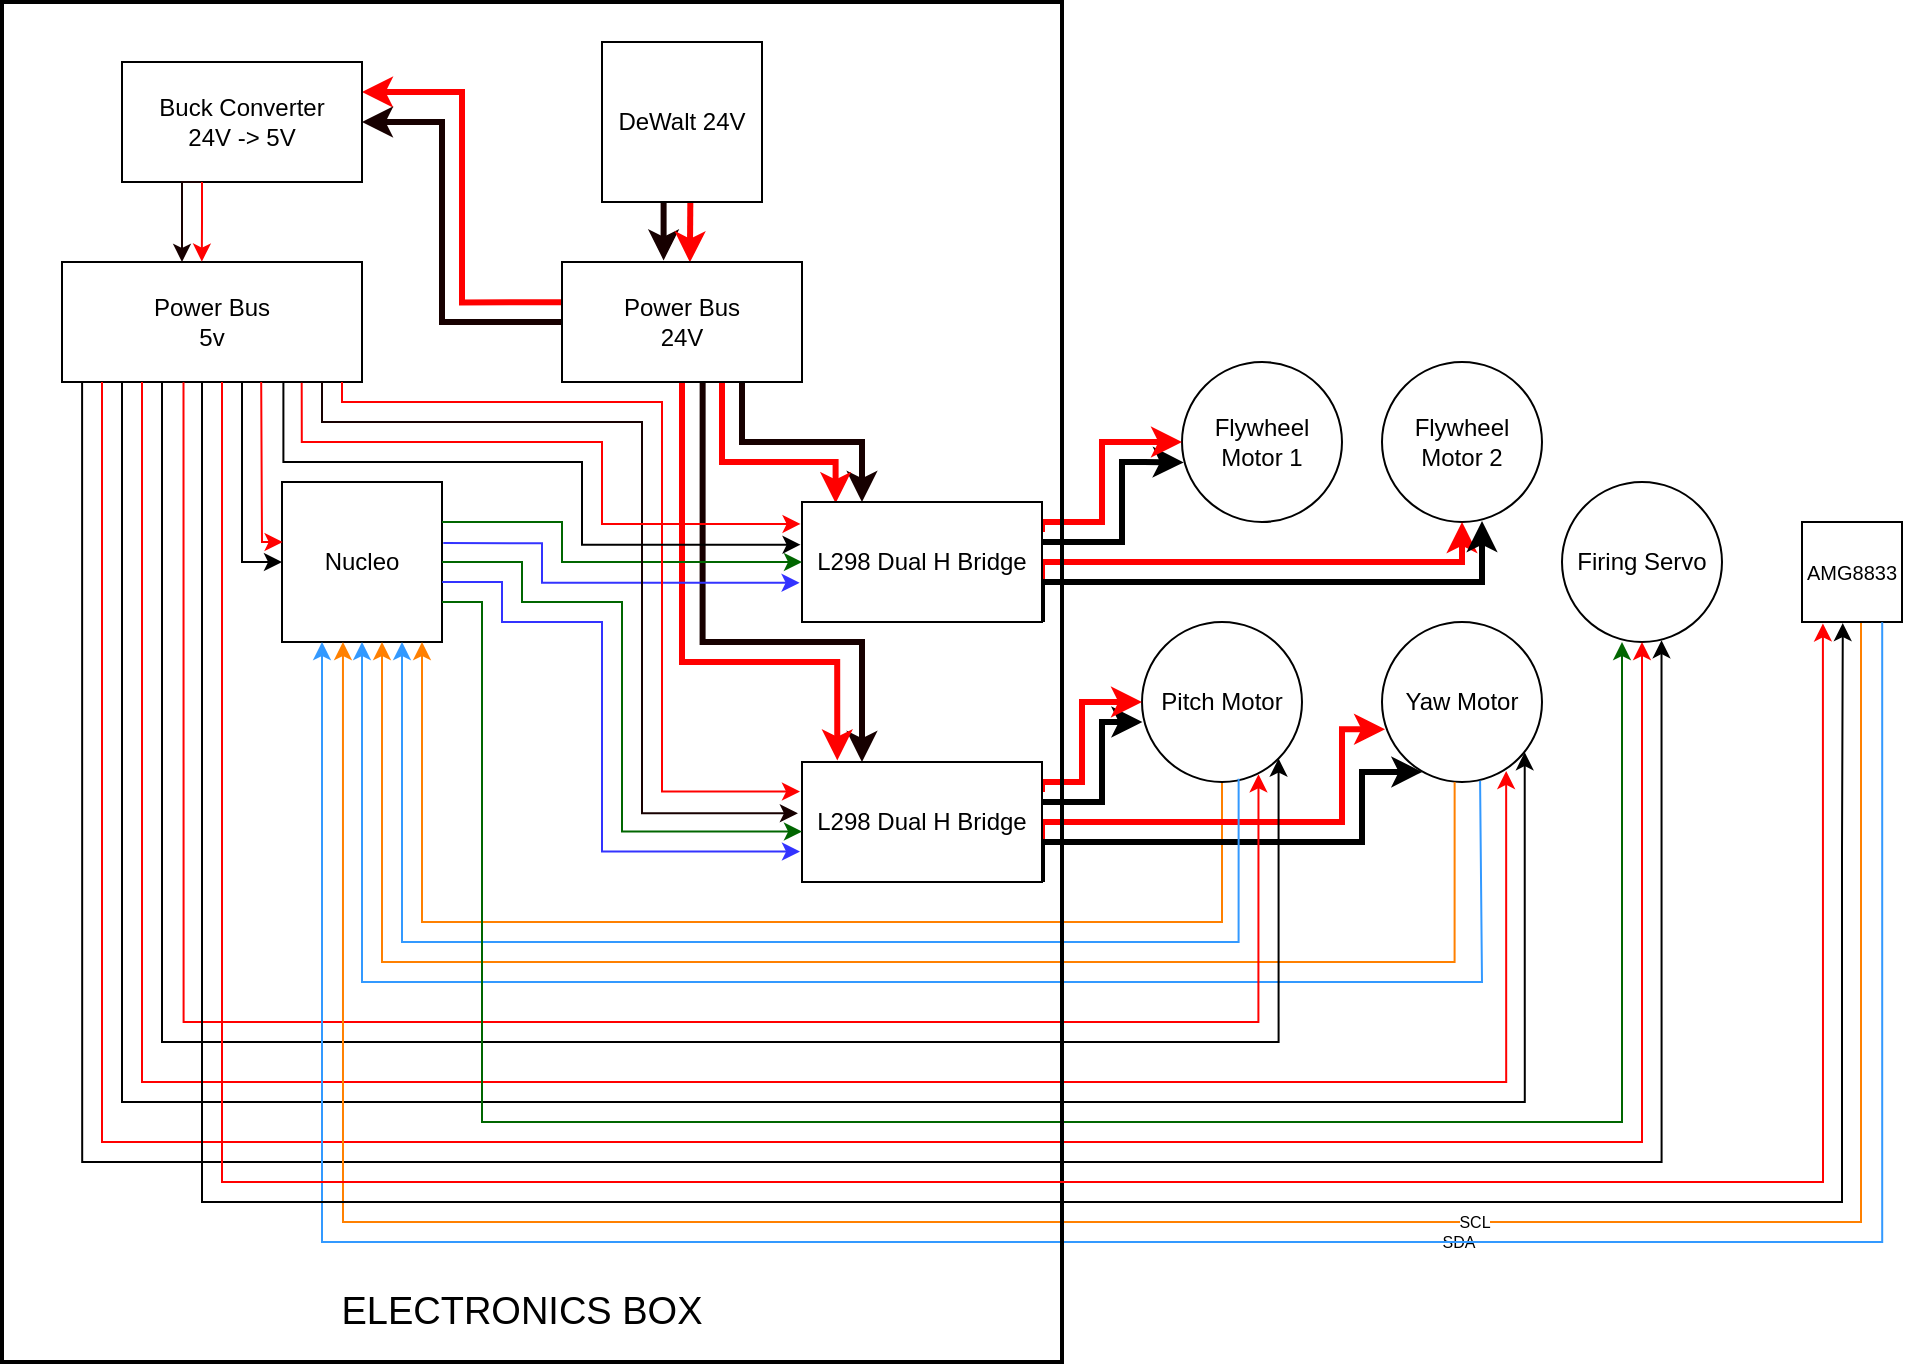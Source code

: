 <mxfile version="20.8.22" type="device"><diagram name="Page-1" id="uXaxqW4HOE2oMU9-lINy"><mxGraphModel dx="1105" dy="587" grid="1" gridSize="10" guides="1" tooltips="1" connect="1" arrows="1" fold="1" page="1" pageScale="1" pageWidth="850" pageHeight="1100" math="0" shadow="0"><root><mxCell id="0"/><mxCell id="1" parent="0"/><mxCell id="RrbfduLcH5w2fyjasYTY-1" value="Nucleo" style="whiteSpace=wrap;html=1;aspect=fixed;" parent="1" vertex="1"><mxGeometry x="980" y="560" width="80" height="80" as="geometry"/></mxCell><mxCell id="RrbfduLcH5w2fyjasYTY-28" style="edgeStyle=orthogonalEdgeStyle;rounded=0;orthogonalLoop=1;jettySize=auto;html=1;exitX=0.385;exitY=1.003;exitDx=0;exitDy=0;entryX=0.425;entryY=-0.013;entryDx=0;entryDy=0;entryPerimeter=0;strokeColor=#170000;exitPerimeter=0;strokeWidth=3;" parent="1" source="RrbfduLcH5w2fyjasYTY-2" target="RrbfduLcH5w2fyjasYTY-3" edge="1"><mxGeometry relative="1" as="geometry"><Array as="points"><mxPoint x="1171" y="449"/></Array></mxGeometry></mxCell><mxCell id="RrbfduLcH5w2fyjasYTY-29" style="edgeStyle=orthogonalEdgeStyle;rounded=0;orthogonalLoop=1;jettySize=auto;html=1;exitX=0.552;exitY=1.002;exitDx=0;exitDy=0;entryX=0.533;entryY=0.003;entryDx=0;entryDy=0;strokeColor=#ff0000;entryPerimeter=0;exitPerimeter=0;strokeWidth=3;" parent="1" source="RrbfduLcH5w2fyjasYTY-2" target="RrbfduLcH5w2fyjasYTY-3" edge="1"><mxGeometry relative="1" as="geometry"/></mxCell><mxCell id="RrbfduLcH5w2fyjasYTY-2" value="DeWalt 24V" style="whiteSpace=wrap;html=1;aspect=fixed;" parent="1" vertex="1"><mxGeometry x="1140" y="340" width="80" height="80" as="geometry"/></mxCell><mxCell id="RrbfduLcH5w2fyjasYTY-26" style="edgeStyle=orthogonalEdgeStyle;rounded=0;orthogonalLoop=1;jettySize=auto;html=1;exitX=-0.003;exitY=0.336;exitDx=0;exitDy=0;strokeColor=#FF0000;entryX=1;entryY=0.25;entryDx=0;entryDy=0;strokeWidth=3;exitPerimeter=0;" parent="1" source="RrbfduLcH5w2fyjasYTY-3" target="RrbfduLcH5w2fyjasYTY-56" edge="1"><mxGeometry relative="1" as="geometry"><mxPoint x="1090" y="465.19" as="targetPoint"/><Array as="points"><mxPoint x="1070" y="470"/><mxPoint x="1070" y="365"/></Array></mxGeometry></mxCell><mxCell id="RrbfduLcH5w2fyjasYTY-27" style="edgeStyle=orthogonalEdgeStyle;rounded=0;orthogonalLoop=1;jettySize=auto;html=1;exitX=0;exitY=0.5;exitDx=0;exitDy=0;entryX=1;entryY=0.5;entryDx=0;entryDy=0;strokeColor=#170000;strokeWidth=3;" parent="1" source="RrbfduLcH5w2fyjasYTY-3" target="RrbfduLcH5w2fyjasYTY-56" edge="1"><mxGeometry relative="1" as="geometry"><Array as="points"><mxPoint x="1060" y="480"/><mxPoint x="1060" y="380"/></Array></mxGeometry></mxCell><mxCell id="RrbfduLcH5w2fyjasYTY-43" style="edgeStyle=orthogonalEdgeStyle;rounded=0;orthogonalLoop=1;jettySize=auto;html=1;exitX=0.75;exitY=1;exitDx=0;exitDy=0;entryX=0.25;entryY=0;entryDx=0;entryDy=0;strokeColor=#170000;strokeWidth=3;" parent="1" source="RrbfduLcH5w2fyjasYTY-3" target="RrbfduLcH5w2fyjasYTY-8" edge="1"><mxGeometry relative="1" as="geometry"/></mxCell><mxCell id="RrbfduLcH5w2fyjasYTY-44" style="edgeStyle=orthogonalEdgeStyle;rounded=0;orthogonalLoop=1;jettySize=auto;html=1;strokeColor=#FF0000;entryX=0.14;entryY=0.01;entryDx=0;entryDy=0;entryPerimeter=0;strokeWidth=3;" parent="1" target="RrbfduLcH5w2fyjasYTY-8" edge="1"><mxGeometry relative="1" as="geometry"><mxPoint x="1200" y="510" as="sourcePoint"/><Array as="points"><mxPoint x="1200" y="550"/><mxPoint x="1257" y="550"/></Array></mxGeometry></mxCell><mxCell id="RrbfduLcH5w2fyjasYTY-45" style="edgeStyle=orthogonalEdgeStyle;rounded=0;orthogonalLoop=1;jettySize=auto;html=1;exitX=0.586;exitY=1.007;exitDx=0;exitDy=0;entryX=0.25;entryY=0;entryDx=0;entryDy=0;strokeColor=#170000;exitPerimeter=0;strokeWidth=3;" parent="1" source="RrbfduLcH5w2fyjasYTY-3" target="RrbfduLcH5w2fyjasYTY-23" edge="1"><mxGeometry relative="1" as="geometry"><Array as="points"><mxPoint x="1190" y="640"/><mxPoint x="1270" y="640"/></Array></mxGeometry></mxCell><mxCell id="RrbfduLcH5w2fyjasYTY-46" style="edgeStyle=orthogonalEdgeStyle;rounded=0;orthogonalLoop=1;jettySize=auto;html=1;entryX=0.147;entryY=-0.013;entryDx=0;entryDy=0;entryPerimeter=0;strokeColor=#FF0000;exitX=0.5;exitY=1;exitDx=0;exitDy=0;strokeWidth=3;" parent="1" source="RrbfduLcH5w2fyjasYTY-3" target="RrbfduLcH5w2fyjasYTY-23" edge="1"><mxGeometry relative="1" as="geometry"><mxPoint x="1150" y="520" as="sourcePoint"/><Array as="points"><mxPoint x="1180" y="650"/><mxPoint x="1258" y="650"/></Array></mxGeometry></mxCell><mxCell id="RrbfduLcH5w2fyjasYTY-3" value="Power Bus&lt;br&gt;24V" style="whiteSpace=wrap;html=1;" parent="1" vertex="1"><mxGeometry x="1120" y="450" width="120" height="60" as="geometry"/></mxCell><mxCell id="RrbfduLcH5w2fyjasYTY-68" style="edgeStyle=orthogonalEdgeStyle;rounded=0;orthogonalLoop=1;jettySize=auto;html=1;exitX=0.067;exitY=1.002;exitDx=0;exitDy=0;strokeColor=#000000;entryX=0.622;entryY=0.989;entryDx=0;entryDy=0;entryPerimeter=0;exitPerimeter=0;" parent="1" source="RrbfduLcH5w2fyjasYTY-5" target="RrbfduLcH5w2fyjasYTY-65" edge="1"><mxGeometry relative="1" as="geometry"><mxPoint x="1674" y="690" as="targetPoint"/><Array as="points"><mxPoint x="880" y="900"/><mxPoint x="1670" y="900"/></Array></mxGeometry></mxCell><mxCell id="RrbfduLcH5w2fyjasYTY-5" value="Power Bus&lt;br&gt;5v" style="whiteSpace=wrap;html=1;" parent="1" vertex="1"><mxGeometry x="870" y="450" width="150" height="60" as="geometry"/></mxCell><mxCell id="RrbfduLcH5w2fyjasYTY-6" value="Flywheel&lt;br&gt;Motor 1" style="ellipse;whiteSpace=wrap;html=1;" parent="1" vertex="1"><mxGeometry x="1430" y="500" width="80" height="80" as="geometry"/></mxCell><mxCell id="RrbfduLcH5w2fyjasYTY-7" value="Flywheel&lt;br&gt;Motor 2" style="ellipse;whiteSpace=wrap;html=1;" parent="1" vertex="1"><mxGeometry x="1530" y="500" width="80" height="80" as="geometry"/></mxCell><mxCell id="RrbfduLcH5w2fyjasYTY-11" style="edgeStyle=orthogonalEdgeStyle;rounded=0;orthogonalLoop=1;jettySize=auto;html=1;entryX=0.011;entryY=0.628;entryDx=0;entryDy=0;entryPerimeter=0;strokeWidth=3;" parent="1" source="RrbfduLcH5w2fyjasYTY-8" target="RrbfduLcH5w2fyjasYTY-6" edge="1"><mxGeometry relative="1" as="geometry"><Array as="points"><mxPoint x="1400" y="590"/><mxPoint x="1400" y="550"/><mxPoint x="1411" y="550"/></Array></mxGeometry></mxCell><mxCell id="RrbfduLcH5w2fyjasYTY-12" style="edgeStyle=orthogonalEdgeStyle;rounded=0;orthogonalLoop=1;jettySize=auto;html=1;exitX=1;exitY=0.25;exitDx=0;exitDy=0;entryX=0;entryY=0.5;entryDx=0;entryDy=0;strokeColor=#ff0000;strokeWidth=3;" parent="1" source="RrbfduLcH5w2fyjasYTY-8" target="RrbfduLcH5w2fyjasYTY-6" edge="1"><mxGeometry relative="1" as="geometry"><Array as="points"><mxPoint x="1360" y="580"/><mxPoint x="1390" y="580"/><mxPoint x="1390" y="540"/></Array></mxGeometry></mxCell><mxCell id="RrbfduLcH5w2fyjasYTY-13" style="edgeStyle=orthogonalEdgeStyle;rounded=0;orthogonalLoop=1;jettySize=auto;html=1;exitX=1;exitY=0.75;exitDx=0;exitDy=0;entryX=0.5;entryY=1;entryDx=0;entryDy=0;strokeColor=#ff0000;strokeWidth=3;" parent="1" source="RrbfduLcH5w2fyjasYTY-8" target="RrbfduLcH5w2fyjasYTY-7" edge="1"><mxGeometry relative="1" as="geometry"><Array as="points"><mxPoint x="1360" y="600"/><mxPoint x="1570" y="600"/></Array></mxGeometry></mxCell><mxCell id="RrbfduLcH5w2fyjasYTY-14" style="edgeStyle=orthogonalEdgeStyle;rounded=0;orthogonalLoop=1;jettySize=auto;html=1;exitX=1;exitY=1;exitDx=0;exitDy=0;entryX=0.633;entryY=0.994;entryDx=0;entryDy=0;entryPerimeter=0;strokeWidth=3;" parent="1" source="RrbfduLcH5w2fyjasYTY-8" target="RrbfduLcH5w2fyjasYTY-7" edge="1"><mxGeometry relative="1" as="geometry"><mxPoint x="1540" y="610" as="targetPoint"/><Array as="points"><mxPoint x="1360" y="610"/><mxPoint x="1580" y="610"/><mxPoint x="1580" y="580"/></Array></mxGeometry></mxCell><mxCell id="RrbfduLcH5w2fyjasYTY-8" value="L298 Dual H Bridge" style="whiteSpace=wrap;html=1;" parent="1" vertex="1"><mxGeometry x="1240" y="570" width="120" height="60" as="geometry"/></mxCell><mxCell id="RrbfduLcH5w2fyjasYTY-47" style="edgeStyle=orthogonalEdgeStyle;rounded=0;orthogonalLoop=1;jettySize=auto;html=1;exitX=0.5;exitY=1;exitDx=0;exitDy=0;strokeColor=#FF8000;entryX=0.875;entryY=1;entryDx=0;entryDy=0;entryPerimeter=0;" parent="1" source="RrbfduLcH5w2fyjasYTY-17" target="RrbfduLcH5w2fyjasYTY-1" edge="1"><mxGeometry relative="1" as="geometry"><mxPoint x="1050" y="670" as="targetPoint"/><Array as="points"><mxPoint x="1450" y="780"/><mxPoint x="1050" y="780"/></Array></mxGeometry></mxCell><mxCell id="RrbfduLcH5w2fyjasYTY-17" value="Pitch Motor" style="ellipse;whiteSpace=wrap;html=1;" parent="1" vertex="1"><mxGeometry x="1410" y="630" width="80" height="80" as="geometry"/></mxCell><mxCell id="RrbfduLcH5w2fyjasYTY-18" value="Yaw Motor" style="ellipse;whiteSpace=wrap;html=1;" parent="1" vertex="1"><mxGeometry x="1530" y="630" width="80" height="80" as="geometry"/></mxCell><mxCell id="RrbfduLcH5w2fyjasYTY-19" style="edgeStyle=orthogonalEdgeStyle;rounded=0;orthogonalLoop=1;jettySize=auto;html=1;entryX=0.003;entryY=0.63;entryDx=0;entryDy=0;entryPerimeter=0;strokeWidth=3;" parent="1" source="RrbfduLcH5w2fyjasYTY-23" target="RrbfduLcH5w2fyjasYTY-17" edge="1"><mxGeometry relative="1" as="geometry"><Array as="points"><mxPoint x="1390" y="720"/><mxPoint x="1390" y="680"/><mxPoint x="1410" y="680"/></Array><mxPoint x="1400" y="680" as="targetPoint"/></mxGeometry></mxCell><mxCell id="RrbfduLcH5w2fyjasYTY-20" style="edgeStyle=orthogonalEdgeStyle;rounded=0;orthogonalLoop=1;jettySize=auto;html=1;exitX=1;exitY=0.25;exitDx=0;exitDy=0;strokeColor=#ff0000;strokeWidth=3;" parent="1" source="RrbfduLcH5w2fyjasYTY-23" edge="1"><mxGeometry relative="1" as="geometry"><Array as="points"><mxPoint x="1360" y="710"/><mxPoint x="1380" y="710"/><mxPoint x="1380" y="670"/></Array><mxPoint x="1410" y="670" as="targetPoint"/></mxGeometry></mxCell><mxCell id="RrbfduLcH5w2fyjasYTY-21" style="edgeStyle=orthogonalEdgeStyle;rounded=0;orthogonalLoop=1;jettySize=auto;html=1;exitX=1;exitY=0.75;exitDx=0;exitDy=0;strokeColor=#ff0000;strokeWidth=3;entryX=0.019;entryY=0.67;entryDx=0;entryDy=0;entryPerimeter=0;" parent="1" source="RrbfduLcH5w2fyjasYTY-23" target="RrbfduLcH5w2fyjasYTY-18" edge="1"><mxGeometry relative="1" as="geometry"><Array as="points"><mxPoint x="1360" y="730"/><mxPoint x="1510" y="730"/><mxPoint x="1510" y="684"/></Array><mxPoint x="1500" y="693" as="targetPoint"/></mxGeometry></mxCell><mxCell id="RrbfduLcH5w2fyjasYTY-22" style="edgeStyle=orthogonalEdgeStyle;rounded=0;orthogonalLoop=1;jettySize=auto;html=1;exitX=1;exitY=1;exitDx=0;exitDy=0;strokeWidth=3;entryX=0.252;entryY=0.937;entryDx=0;entryDy=0;entryPerimeter=0;" parent="1" source="RrbfduLcH5w2fyjasYTY-23" target="RrbfduLcH5w2fyjasYTY-18" edge="1"><mxGeometry relative="1" as="geometry"><Array as="points"><mxPoint x="1360" y="740"/><mxPoint x="1520" y="740"/><mxPoint x="1520" y="705"/></Array><mxPoint x="1530" y="710" as="targetPoint"/></mxGeometry></mxCell><mxCell id="RrbfduLcH5w2fyjasYTY-23" value="L298 Dual H Bridge" style="whiteSpace=wrap;html=1;" parent="1" vertex="1"><mxGeometry x="1240" y="700" width="120" height="60" as="geometry"/></mxCell><mxCell id="RrbfduLcH5w2fyjasYTY-36" value="" style="endArrow=classic;html=1;rounded=0;strokeColor=#006600;entryX=0;entryY=0.5;entryDx=0;entryDy=0;edgeStyle=orthogonalEdgeStyle;" parent="1" target="RrbfduLcH5w2fyjasYTY-8" edge="1"><mxGeometry width="50" height="50" relative="1" as="geometry"><mxPoint x="1060" y="580" as="sourcePoint"/><mxPoint x="1270" y="590" as="targetPoint"/><Array as="points"><mxPoint x="1120" y="580"/><mxPoint x="1120" y="600"/></Array></mxGeometry></mxCell><mxCell id="RrbfduLcH5w2fyjasYTY-37" value="" style="endArrow=classic;html=1;rounded=0;strokeColor=#3333FF;exitX=1.008;exitY=0.382;exitDx=0;exitDy=0;exitPerimeter=0;entryX=-0.01;entryY=0.673;entryDx=0;entryDy=0;entryPerimeter=0;edgeStyle=orthogonalEdgeStyle;" parent="1" source="RrbfduLcH5w2fyjasYTY-1" target="RrbfduLcH5w2fyjasYTY-8" edge="1"><mxGeometry width="50" height="50" relative="1" as="geometry"><mxPoint x="1070" y="610" as="sourcePoint"/><mxPoint x="1170" y="630" as="targetPoint"/><Array as="points"><mxPoint x="1110" y="591"/><mxPoint x="1110" y="610"/></Array></mxGeometry></mxCell><mxCell id="RrbfduLcH5w2fyjasYTY-38" value="" style="endArrow=classic;html=1;rounded=0;strokeColor=#FF0000;entryX=-0.006;entryY=0.167;entryDx=0;entryDy=0;entryPerimeter=0;edgeStyle=orthogonalEdgeStyle;" parent="1" edge="1"><mxGeometry width="50" height="50" relative="1" as="geometry"><mxPoint x="1010" y="510" as="sourcePoint"/><mxPoint x="1239" y="714.8" as="targetPoint"/><Array as="points"><mxPoint x="1010" y="520"/><mxPoint x="1170" y="520"/><mxPoint x="1170" y="715"/></Array></mxGeometry></mxCell><mxCell id="RrbfduLcH5w2fyjasYTY-40" value="" style="endArrow=classic;html=1;rounded=0;strokeColor=#006600;entryX=0;entryY=0.5;entryDx=0;entryDy=0;edgeStyle=orthogonalEdgeStyle;" parent="1" edge="1"><mxGeometry width="50" height="50" relative="1" as="geometry"><mxPoint x="1060" y="600" as="sourcePoint"/><mxPoint x="1240" y="734.8" as="targetPoint"/><Array as="points"><mxPoint x="1100" y="600"/><mxPoint x="1100" y="620"/><mxPoint x="1150" y="620"/><mxPoint x="1150" y="735"/></Array></mxGeometry></mxCell><mxCell id="RrbfduLcH5w2fyjasYTY-41" value="" style="endArrow=classic;html=1;rounded=0;strokeColor=#3333FF;entryX=-0.01;entryY=0.673;entryDx=0;entryDy=0;entryPerimeter=0;edgeStyle=orthogonalEdgeStyle;exitX=1.001;exitY=0.625;exitDx=0;exitDy=0;exitPerimeter=0;" parent="1" source="RrbfduLcH5w2fyjasYTY-1" edge="1"><mxGeometry width="50" height="50" relative="1" as="geometry"><mxPoint x="1070" y="633" as="sourcePoint"/><mxPoint x="1239" y="744.8" as="targetPoint"/><Array as="points"><mxPoint x="1090" y="610"/><mxPoint x="1090" y="630"/><mxPoint x="1140" y="630"/><mxPoint x="1140" y="745"/></Array></mxGeometry></mxCell><mxCell id="RrbfduLcH5w2fyjasYTY-42" value="" style="endArrow=classic;html=1;rounded=0;strokeColor=#170000;entryX=-0.017;entryY=0.427;entryDx=0;entryDy=0;entryPerimeter=0;edgeStyle=orthogonalEdgeStyle;" parent="1" target="RrbfduLcH5w2fyjasYTY-23" edge="1"><mxGeometry width="50" height="50" relative="1" as="geometry"><mxPoint x="1000" y="510" as="sourcePoint"/><mxPoint x="1270" y="590" as="targetPoint"/><Array as="points"><mxPoint x="1000" y="510"/><mxPoint x="1000" y="530"/><mxPoint x="1160" y="530"/><mxPoint x="1160" y="726"/></Array></mxGeometry></mxCell><mxCell id="RrbfduLcH5w2fyjasYTY-48" value="" style="endArrow=classic;html=1;rounded=0;strokeColor=#3399FF;entryX=0.75;entryY=1;entryDx=0;entryDy=0;exitX=0.604;exitY=0.979;exitDx=0;exitDy=0;exitPerimeter=0;edgeStyle=orthogonalEdgeStyle;" parent="1" source="RrbfduLcH5w2fyjasYTY-17" target="RrbfduLcH5w2fyjasYTY-1" edge="1"><mxGeometry width="50" height="50" relative="1" as="geometry"><mxPoint x="1180" y="680" as="sourcePoint"/><mxPoint x="1230" y="630" as="targetPoint"/><Array as="points"><mxPoint x="1458" y="790"/><mxPoint x="1040" y="790"/></Array></mxGeometry></mxCell><mxCell id="RrbfduLcH5w2fyjasYTY-49" style="rounded=0;orthogonalLoop=1;jettySize=auto;html=1;exitX=0.613;exitY=0.992;exitDx=0;exitDy=0;strokeColor=#3399FF;exitPerimeter=0;edgeStyle=orthogonalEdgeStyle;entryX=0.5;entryY=1;entryDx=0;entryDy=0;" parent="1" source="RrbfduLcH5w2fyjasYTY-18" target="RrbfduLcH5w2fyjasYTY-1" edge="1"><mxGeometry relative="1" as="geometry"><mxPoint x="1460" y="720" as="sourcePoint"/><mxPoint x="1000" y="660" as="targetPoint"/><Array as="points"><mxPoint x="1580" y="709"/><mxPoint x="1580" y="810"/><mxPoint x="1020" y="810"/></Array></mxGeometry></mxCell><mxCell id="RrbfduLcH5w2fyjasYTY-51" value="" style="endArrow=classic;html=1;rounded=0;strokeColor=#FF8000;exitX=0.454;exitY=1;exitDx=0;exitDy=0;exitPerimeter=0;edgeStyle=orthogonalEdgeStyle;" parent="1" source="RrbfduLcH5w2fyjasYTY-18" edge="1"><mxGeometry width="50" height="50" relative="1" as="geometry"><mxPoint x="1468" y="718" as="sourcePoint"/><mxPoint x="1030" y="640" as="targetPoint"/><Array as="points"><mxPoint x="1546" y="800"/><mxPoint x="1030" y="800"/><mxPoint x="1030" y="640"/></Array></mxGeometry></mxCell><mxCell id="RrbfduLcH5w2fyjasYTY-52" value="" style="endArrow=classic;html=1;rounded=0;strokeColor=#FF0000;entryX=0.728;entryY=0.952;entryDx=0;entryDy=0;entryPerimeter=0;edgeStyle=orthogonalEdgeStyle;exitX=0.405;exitY=1.002;exitDx=0;exitDy=0;exitPerimeter=0;" parent="1" source="RrbfduLcH5w2fyjasYTY-5" target="RrbfduLcH5w2fyjasYTY-17" edge="1"><mxGeometry width="50" height="50" relative="1" as="geometry"><mxPoint x="950" y="510" as="sourcePoint"/><mxPoint x="1330" y="570" as="targetPoint"/><Array as="points"><mxPoint x="931" y="830"/><mxPoint x="1468" y="830"/></Array></mxGeometry></mxCell><mxCell id="RrbfduLcH5w2fyjasYTY-53" value="" style="endArrow=classic;html=1;rounded=0;strokeColor=#000000;entryX=1;entryY=1;entryDx=0;entryDy=0;edgeStyle=orthogonalEdgeStyle;" parent="1" target="RrbfduLcH5w2fyjasYTY-17" edge="1"><mxGeometry width="50" height="50" relative="1" as="geometry"><mxPoint x="920" y="510" as="sourcePoint"/><mxPoint x="1330" y="570" as="targetPoint"/><Array as="points"><mxPoint x="920" y="510"/><mxPoint x="920" y="840"/><mxPoint x="1478" y="840"/></Array></mxGeometry></mxCell><mxCell id="RrbfduLcH5w2fyjasYTY-54" value="" style="endArrow=classic;html=1;rounded=0;strokeColor=#FF0000;entryX=0.776;entryY=0.931;entryDx=0;entryDy=0;entryPerimeter=0;edgeStyle=orthogonalEdgeStyle;" parent="1" target="RrbfduLcH5w2fyjasYTY-18" edge="1"><mxGeometry width="50" height="50" relative="1" as="geometry"><mxPoint x="910" y="510" as="sourcePoint"/><mxPoint x="1330" y="570" as="targetPoint"/><Array as="points"><mxPoint x="910" y="510"/><mxPoint x="910" y="860"/><mxPoint x="1572" y="860"/></Array></mxGeometry></mxCell><mxCell id="RrbfduLcH5w2fyjasYTY-55" value="" style="endArrow=classic;html=1;rounded=0;strokeColor=#000000;edgeStyle=orthogonalEdgeStyle;entryX=0.892;entryY=0.814;entryDx=0;entryDy=0;entryPerimeter=0;" parent="1" target="RrbfduLcH5w2fyjasYTY-18" edge="1"><mxGeometry width="50" height="50" relative="1" as="geometry"><mxPoint x="900" y="510" as="sourcePoint"/><mxPoint x="1582" y="700" as="targetPoint"/><Array as="points"><mxPoint x="900" y="510"/><mxPoint x="900" y="870"/><mxPoint x="1581" y="870"/></Array></mxGeometry></mxCell><mxCell id="RrbfduLcH5w2fyjasYTY-56" value="Buck Converter&lt;br&gt;24V -&amp;gt; 5V" style="whiteSpace=wrap;html=1;" parent="1" vertex="1"><mxGeometry x="900" y="350" width="120" height="60" as="geometry"/></mxCell><mxCell id="RrbfduLcH5w2fyjasYTY-57" style="edgeStyle=orthogonalEdgeStyle;rounded=0;orthogonalLoop=1;jettySize=auto;html=1;strokeColor=#170000;" parent="1" edge="1"><mxGeometry relative="1" as="geometry"><mxPoint x="940" y="410" as="sourcePoint"/><mxPoint x="930" y="450" as="targetPoint"/><Array as="points"><mxPoint x="930" y="410"/></Array></mxGeometry></mxCell><mxCell id="RrbfduLcH5w2fyjasYTY-58" style="edgeStyle=orthogonalEdgeStyle;rounded=0;orthogonalLoop=1;jettySize=auto;html=1;strokeColor=#ff0000;entryX=0.466;entryY=-0.003;entryDx=0;entryDy=0;entryPerimeter=0;" parent="1" target="RrbfduLcH5w2fyjasYTY-5" edge="1"><mxGeometry relative="1" as="geometry"><mxPoint x="940" y="410" as="sourcePoint"/><mxPoint x="940" y="440" as="targetPoint"/><Array as="points"><mxPoint x="940" y="410"/><mxPoint x="940" y="430"/><mxPoint x="940" y="430"/></Array></mxGeometry></mxCell><mxCell id="RrbfduLcH5w2fyjasYTY-65" value="Firing Servo" style="ellipse;whiteSpace=wrap;html=1;" parent="1" vertex="1"><mxGeometry x="1620" y="560" width="80" height="80" as="geometry"/></mxCell><mxCell id="RrbfduLcH5w2fyjasYTY-67" value="" style="endArrow=classic;html=1;rounded=0;strokeColor=#FF0000;entryX=0.5;entryY=1;entryDx=0;entryDy=0;edgeStyle=orthogonalEdgeStyle;" parent="1" target="RrbfduLcH5w2fyjasYTY-65" edge="1"><mxGeometry width="50" height="50" relative="1" as="geometry"><mxPoint x="890" y="510" as="sourcePoint"/><mxPoint x="1250" y="650" as="targetPoint"/><Array as="points"><mxPoint x="890" y="510"/><mxPoint x="890" y="890"/><mxPoint x="1660" y="890"/></Array></mxGeometry></mxCell><mxCell id="RrbfduLcH5w2fyjasYTY-69" value="" style="endArrow=classic;html=1;rounded=0;strokeColor=#006600;edgeStyle=orthogonalEdgeStyle;exitX=1;exitY=0.75;exitDx=0;exitDy=0;entryX=0.375;entryY=1;entryDx=0;entryDy=0;entryPerimeter=0;" parent="1" source="RrbfduLcH5w2fyjasYTY-1" target="RrbfduLcH5w2fyjasYTY-65" edge="1"><mxGeometry width="50" height="50" relative="1" as="geometry"><mxPoint x="1070" y="630" as="sourcePoint"/><mxPoint x="1620" y="690" as="targetPoint"/><Array as="points"><mxPoint x="1080" y="620"/><mxPoint x="1080" y="880"/><mxPoint x="1650" y="880"/></Array></mxGeometry></mxCell><mxCell id="RrbfduLcH5w2fyjasYTY-71" value="" style="endArrow=classic;html=1;rounded=0;strokeColor=#FF0000;exitX=0.799;exitY=1.007;exitDx=0;exitDy=0;entryX=-0.006;entryY=0.183;entryDx=0;entryDy=0;entryPerimeter=0;edgeStyle=orthogonalEdgeStyle;exitPerimeter=0;" parent="1" source="RrbfduLcH5w2fyjasYTY-5" target="RrbfduLcH5w2fyjasYTY-8" edge="1"><mxGeometry width="50" height="50" relative="1" as="geometry"><mxPoint x="1170" y="650" as="sourcePoint"/><mxPoint x="1220" y="600" as="targetPoint"/><Array as="points"><mxPoint x="990" y="540"/><mxPoint x="1140" y="540"/><mxPoint x="1140" y="581"/></Array></mxGeometry></mxCell><mxCell id="RrbfduLcH5w2fyjasYTY-72" value="" style="endArrow=classic;html=1;rounded=0;strokeColor=#000000;exitX=0.738;exitY=1.009;exitDx=0;exitDy=0;exitPerimeter=0;entryX=-0.006;entryY=0.356;entryDx=0;entryDy=0;entryPerimeter=0;edgeStyle=orthogonalEdgeStyle;" parent="1" source="RrbfduLcH5w2fyjasYTY-5" target="RrbfduLcH5w2fyjasYTY-8" edge="1"><mxGeometry width="50" height="50" relative="1" as="geometry"><mxPoint x="1170" y="650" as="sourcePoint"/><mxPoint x="1220" y="600" as="targetPoint"/><Array as="points"><mxPoint x="981" y="550"/><mxPoint x="1130" y="550"/><mxPoint x="1130" y="591"/></Array></mxGeometry></mxCell><mxCell id="RrbfduLcH5w2fyjasYTY-73" value="" style="endArrow=classic;html=1;rounded=0;strokeColor=#FF0000;entryX=0.004;entryY=0.375;entryDx=0;entryDy=0;edgeStyle=orthogonalEdgeStyle;entryPerimeter=0;exitX=0.664;exitY=1;exitDx=0;exitDy=0;exitPerimeter=0;" parent="1" source="RrbfduLcH5w2fyjasYTY-5" target="RrbfduLcH5w2fyjasYTY-1" edge="1"><mxGeometry width="50" height="50" relative="1" as="geometry"><mxPoint x="970" y="511" as="sourcePoint"/><mxPoint x="1060" y="550" as="targetPoint"/><Array as="points"><mxPoint x="970" y="511"/><mxPoint x="970" y="511"/><mxPoint x="970" y="590"/></Array></mxGeometry></mxCell><mxCell id="RrbfduLcH5w2fyjasYTY-74" value="" style="endArrow=classic;html=1;rounded=0;strokeColor=#000000;edgeStyle=orthogonalEdgeStyle;" parent="1" edge="1"><mxGeometry width="50" height="50" relative="1" as="geometry"><mxPoint x="960" y="510" as="sourcePoint"/><mxPoint x="980" y="600" as="targetPoint"/><Array as="points"><mxPoint x="960" y="600"/><mxPoint x="980" y="600"/></Array></mxGeometry></mxCell><mxCell id="RrbfduLcH5w2fyjasYTY-76" value="&lt;font style=&quot;font-size: 10px;&quot;&gt;AMG8833&lt;/font&gt;" style="whiteSpace=wrap;html=1;aspect=fixed;" parent="1" vertex="1"><mxGeometry x="1740" y="580" width="50" height="50" as="geometry"/></mxCell><mxCell id="RrbfduLcH5w2fyjasYTY-77" value="" style="endArrow=classic;html=1;rounded=0;strokeColor=#FF8000;edgeStyle=orthogonalEdgeStyle;entryX=0.381;entryY=1;entryDx=0;entryDy=0;entryPerimeter=0;exitX=0.59;exitY=1.01;exitDx=0;exitDy=0;exitPerimeter=0;" parent="1" edge="1" source="RrbfduLcH5w2fyjasYTY-76"><mxGeometry width="50" height="50" relative="1" as="geometry"><mxPoint x="1778" y="800" as="sourcePoint"/><mxPoint x="1010.48" y="640.01" as="targetPoint"/><Array as="points"><mxPoint x="1770" y="930"/><mxPoint x="1010" y="930"/></Array></mxGeometry></mxCell><mxCell id="RrbfduLcH5w2fyjasYTY-79" value="&lt;font style=&quot;font-size: 8px;&quot;&gt;SDA&lt;/font&gt;" style="edgeLabel;html=1;align=center;verticalAlign=middle;resizable=0;points=[];fontSize=8;" parent="RrbfduLcH5w2fyjasYTY-77" vertex="1" connectable="0"><mxGeometry x="-0.239" relative="1" as="geometry"><mxPoint x="12" y="10" as="offset"/></mxGeometry></mxCell><mxCell id="RrbfduLcH5w2fyjasYTY-78" value="" style="endArrow=classic;html=1;rounded=0;strokeColor=#3399FF;entryX=0.25;entryY=1;entryDx=0;entryDy=0;edgeStyle=orthogonalEdgeStyle;exitX=0.802;exitY=1.002;exitDx=0;exitDy=0;exitPerimeter=0;" parent="1" target="RrbfduLcH5w2fyjasYTY-1" edge="1" source="RrbfduLcH5w2fyjasYTY-76"><mxGeometry width="50" height="50" relative="1" as="geometry"><mxPoint x="1765" y="800" as="sourcePoint"/><mxPoint x="1000" y="641.12" as="targetPoint"/><Array as="points"><mxPoint x="1780" y="940"/><mxPoint x="1000" y="940"/></Array></mxGeometry></mxCell><mxCell id="RrbfduLcH5w2fyjasYTY-80" value="SCL" style="edgeLabel;html=1;align=center;verticalAlign=middle;resizable=0;points=[];fontSize=8;" parent="RrbfduLcH5w2fyjasYTY-78" vertex="1" connectable="0"><mxGeometry x="-0.384" relative="1" as="geometry"><mxPoint x="-86" y="-10" as="offset"/></mxGeometry></mxCell><mxCell id="fKvxcApEPGVRhCs9O-zO-2" value="" style="rounded=0;whiteSpace=wrap;html=1;fillColor=none;strokeWidth=2;perimeterSpacing=1;" vertex="1" parent="1"><mxGeometry x="840" y="320" width="530" height="680" as="geometry"/></mxCell><mxCell id="RrbfduLcH5w2fyjasYTY-81" value="" style="endArrow=classic;html=1;rounded=0;strokeColor=#FF0000;fontSize=8;edgeStyle=orthogonalEdgeStyle;entryX=0.209;entryY=1.014;entryDx=0;entryDy=0;entryPerimeter=0;" parent="1" target="RrbfduLcH5w2fyjasYTY-76" edge="1"><mxGeometry width="50" height="50" relative="1" as="geometry"><mxPoint x="950" y="510" as="sourcePoint"/><mxPoint x="1750" y="740" as="targetPoint"/><Array as="points"><mxPoint x="950" y="910"/><mxPoint x="1750" y="910"/></Array></mxGeometry></mxCell><mxCell id="RrbfduLcH5w2fyjasYTY-82" value="" style="endArrow=classic;html=1;rounded=0;strokeColor=#000000;fontSize=8;edgeStyle=orthogonalEdgeStyle;entryX=0.408;entryY=1.011;entryDx=0;entryDy=0;entryPerimeter=0;" parent="1" target="RrbfduLcH5w2fyjasYTY-76" edge="1"><mxGeometry width="50" height="50" relative="1" as="geometry"><mxPoint x="940" y="510" as="sourcePoint"/><mxPoint x="1760" y="740" as="targetPoint"/><Array as="points"><mxPoint x="940" y="920"/><mxPoint x="1760" y="920"/><mxPoint x="1760" y="744"/><mxPoint x="1760" y="744"/></Array></mxGeometry></mxCell><mxCell id="fKvxcApEPGVRhCs9O-zO-4" value="&lt;font style=&quot;font-size: 19px;&quot;&gt;ELECTRONICS BOX&lt;/font&gt;" style="text;html=1;strokeColor=none;fillColor=none;align=center;verticalAlign=middle;whiteSpace=wrap;rounded=0;" vertex="1" parent="1"><mxGeometry x="910" y="960" width="380" height="30" as="geometry"/></mxCell></root></mxGraphModel></diagram></mxfile>